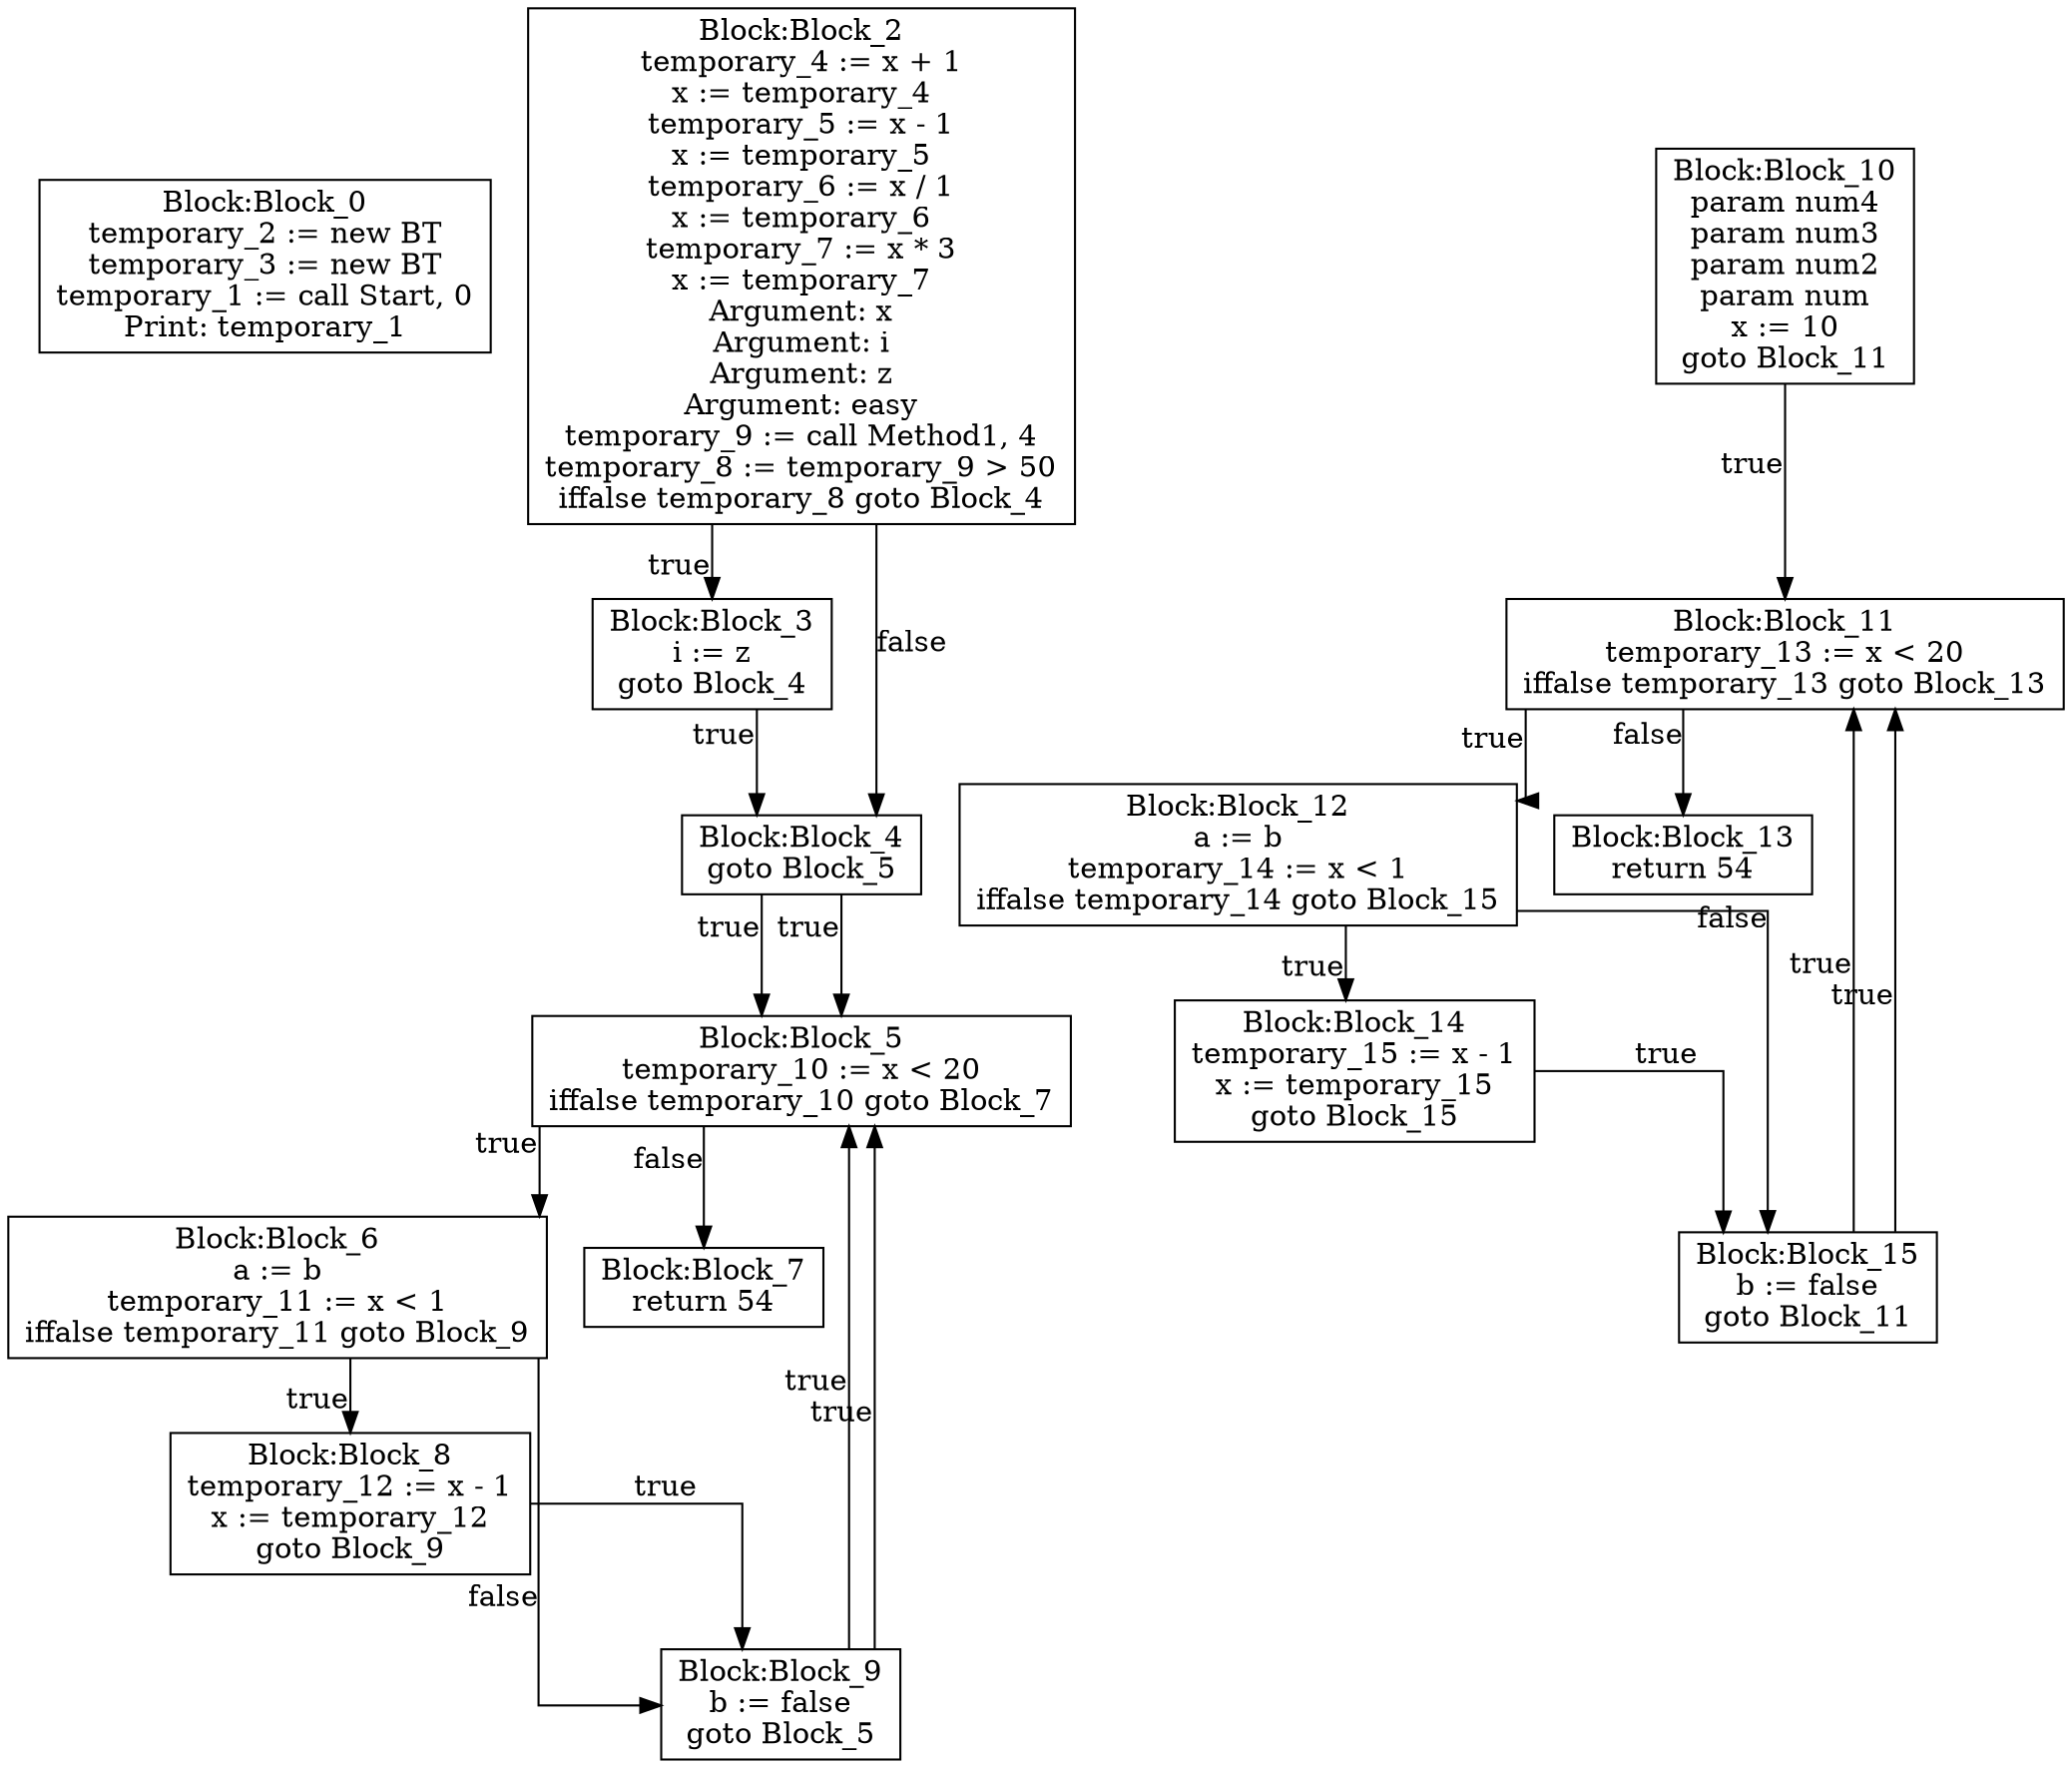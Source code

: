 digraph {
graph [ splines = ortho ]
	node [ shape = box ];
Block_0 [label="Block:Block_0
temporary_2 := new BT
temporary_3 := new BT
temporary_1 := call Start, 0
Print: temporary_1"];
Block_2 [label="Block:Block_2
temporary_4 := x + 1
x := temporary_4
temporary_5 := x - 1
x := temporary_5
temporary_6 := x / 1
x := temporary_6
temporary_7 := x * 3
x := temporary_7
Argument: x
Argument: i
Argument: z
Argument: easy
temporary_9 := call Method1, 4
temporary_8 := temporary_9 > 50
iffalse temporary_8 goto Block_4"];
Block_2 -> Block_3 [xlabel = "true"]
Block_3 [label="Block:Block_3
i := z
goto Block_4"];
Block_3 -> Block_4 [xlabel = "true"]
Block_4 [label="Block:Block_4
goto Block_5"];
Block_4 -> Block_5 [xlabel = "true"]
Block_5 [label="Block:Block_5
temporary_10 := x < 20
iffalse temporary_10 goto Block_7"];
Block_5 -> Block_6 [xlabel = "true"]
Block_6 [label="Block:Block_6
a := b
temporary_11 := x < 1
iffalse temporary_11 goto Block_9"];
Block_6 -> Block_8 [xlabel = "true"]
Block_8 [label="Block:Block_8
temporary_12 := x - 1
x := temporary_12
goto Block_9"];
Block_8 -> Block_9 [xlabel = "true"]
Block_9 [label="Block:Block_9
b := false
goto Block_5"];
Block_9 -> Block_5 [xlabel = "true"]
Block_6 -> Block_9 [xlabel = "false"]
Block_9 [label="Block:Block_9
b := false
goto Block_5"];
Block_9 -> Block_5 [xlabel = "true"]
Block_5 -> Block_7 [xlabel = "false"]
Block_7 [label="Block:Block_7
return 54"];
Block_2 -> Block_4 [xlabel = "false"]
Block_4 [label="Block:Block_4
goto Block_5"];
Block_4 -> Block_5 [xlabel = "true"]
Block_10 [label="Block:Block_10
param num4
param num3
param num2
param num
x := 10
goto Block_11"];
Block_10 -> Block_11 [xlabel = "true"]
Block_11 [label="Block:Block_11
temporary_13 := x < 20
iffalse temporary_13 goto Block_13"];
Block_11 -> Block_12 [xlabel = "true"]
Block_12 [label="Block:Block_12
a := b
temporary_14 := x < 1
iffalse temporary_14 goto Block_15"];
Block_12 -> Block_14 [xlabel = "true"]
Block_14 [label="Block:Block_14
temporary_15 := x - 1
x := temporary_15
goto Block_15"];
Block_14 -> Block_15 [xlabel = "true"]
Block_15 [label="Block:Block_15
b := false
goto Block_11"];
Block_15 -> Block_11 [xlabel = "true"]
Block_12 -> Block_15 [xlabel = "false"]
Block_15 [label="Block:Block_15
b := false
goto Block_11"];
Block_15 -> Block_11 [xlabel = "true"]
Block_11 -> Block_13 [xlabel = "false"]
Block_13 [label="Block:Block_13
return 54"];
}
